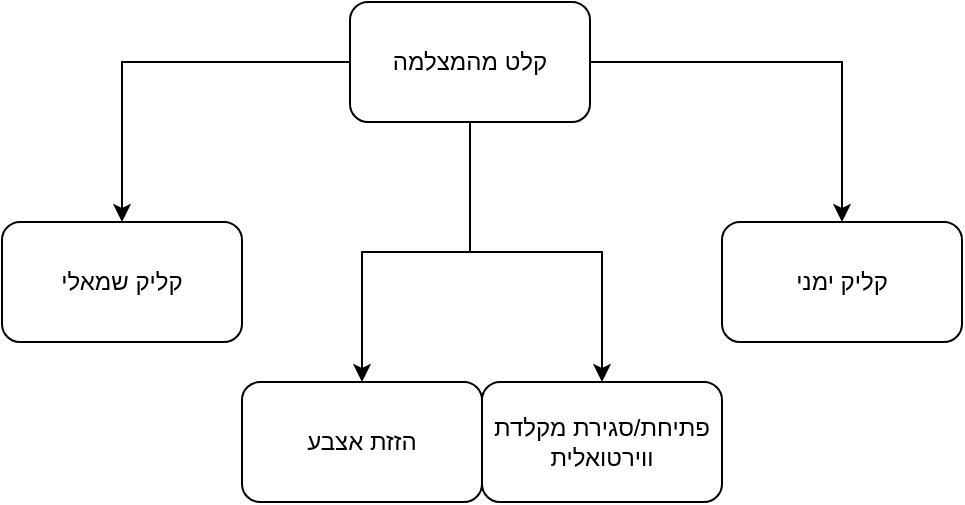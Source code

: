 <mxfile version="20.4.0" type="gitlab">
  <diagram id="pOlh_Mfq639wN6aMagxn" name="‫עמוד-1‬">
    <mxGraphModel dx="1038" dy="579" grid="1" gridSize="10" guides="1" tooltips="1" connect="1" arrows="1" fold="1" page="1" pageScale="1" pageWidth="827" pageHeight="1169" math="0" shadow="0">
      <root>
        <mxCell id="0" />
        <mxCell id="1" parent="0" />
        <mxCell id="kE4YGvBAA7jGvdgJ1ddI-7" style="edgeStyle=orthogonalEdgeStyle;rounded=0;orthogonalLoop=1;jettySize=auto;html=1;entryX=0.5;entryY=0;entryDx=0;entryDy=0;" edge="1" parent="1" source="kE4YGvBAA7jGvdgJ1ddI-1" target="kE4YGvBAA7jGvdgJ1ddI-5">
          <mxGeometry relative="1" as="geometry" />
        </mxCell>
        <mxCell id="kE4YGvBAA7jGvdgJ1ddI-8" style="edgeStyle=orthogonalEdgeStyle;rounded=0;orthogonalLoop=1;jettySize=auto;html=1;entryX=0.5;entryY=0;entryDx=0;entryDy=0;" edge="1" parent="1" source="kE4YGvBAA7jGvdgJ1ddI-1" target="kE4YGvBAA7jGvdgJ1ddI-4">
          <mxGeometry relative="1" as="geometry" />
        </mxCell>
        <mxCell id="kE4YGvBAA7jGvdgJ1ddI-9" style="edgeStyle=orthogonalEdgeStyle;rounded=0;orthogonalLoop=1;jettySize=auto;html=1;entryX=0.5;entryY=0;entryDx=0;entryDy=0;" edge="1" parent="1" source="kE4YGvBAA7jGvdgJ1ddI-1" target="kE4YGvBAA7jGvdgJ1ddI-6">
          <mxGeometry relative="1" as="geometry" />
        </mxCell>
        <mxCell id="kE4YGvBAA7jGvdgJ1ddI-10" style="edgeStyle=orthogonalEdgeStyle;rounded=0;orthogonalLoop=1;jettySize=auto;html=1;exitX=0.5;exitY=1;exitDx=0;exitDy=0;entryX=0.5;entryY=0;entryDx=0;entryDy=0;" edge="1" parent="1" source="kE4YGvBAA7jGvdgJ1ddI-1" target="kE4YGvBAA7jGvdgJ1ddI-2">
          <mxGeometry relative="1" as="geometry" />
        </mxCell>
        <mxCell id="kE4YGvBAA7jGvdgJ1ddI-1" value="קלט מהמצלמה" style="rounded=1;whiteSpace=wrap;html=1;" vertex="1" parent="1">
          <mxGeometry x="348" y="260" width="120" height="60" as="geometry" />
        </mxCell>
        <mxCell id="kE4YGvBAA7jGvdgJ1ddI-2" value="הזזת אצבע" style="rounded=1;whiteSpace=wrap;html=1;" vertex="1" parent="1">
          <mxGeometry x="294" y="450" width="120" height="60" as="geometry" />
        </mxCell>
        <mxCell id="kE4YGvBAA7jGvdgJ1ddI-4" value="קליק שמאלי" style="rounded=1;whiteSpace=wrap;html=1;" vertex="1" parent="1">
          <mxGeometry x="174" y="370" width="120" height="60" as="geometry" />
        </mxCell>
        <mxCell id="kE4YGvBAA7jGvdgJ1ddI-5" value="קליק ימני" style="rounded=1;whiteSpace=wrap;html=1;" vertex="1" parent="1">
          <mxGeometry x="534" y="370" width="120" height="60" as="geometry" />
        </mxCell>
        <mxCell id="kE4YGvBAA7jGvdgJ1ddI-6" value="פתיחת/סגירת מקלדת ווירטואלית" style="rounded=1;whiteSpace=wrap;html=1;" vertex="1" parent="1">
          <mxGeometry x="414" y="450" width="120" height="60" as="geometry" />
        </mxCell>
      </root>
    </mxGraphModel>
  </diagram>
</mxfile>
